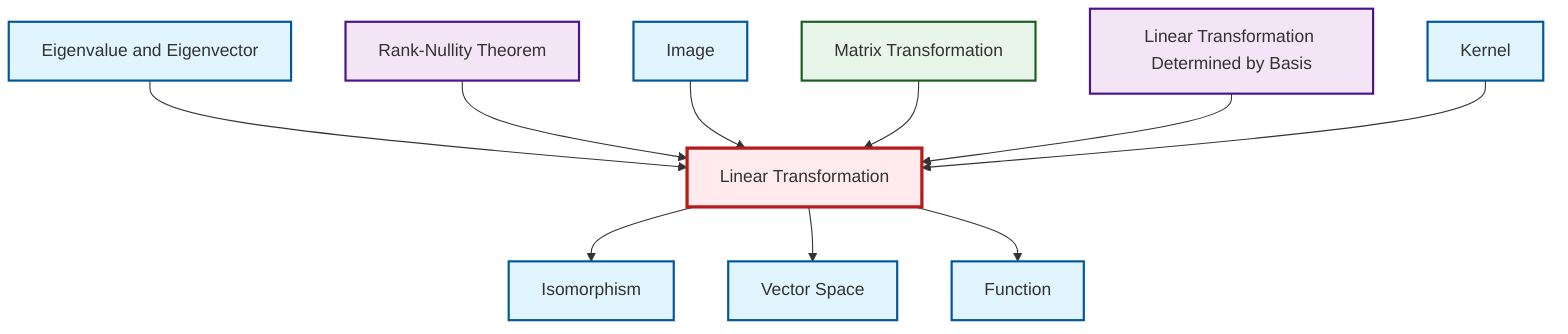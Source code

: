 graph TD
    classDef definition fill:#e1f5fe,stroke:#01579b,stroke-width:2px
    classDef theorem fill:#f3e5f5,stroke:#4a148c,stroke-width:2px
    classDef axiom fill:#fff3e0,stroke:#e65100,stroke-width:2px
    classDef example fill:#e8f5e9,stroke:#1b5e20,stroke-width:2px
    classDef current fill:#ffebee,stroke:#b71c1c,stroke-width:3px
    def-linear-transformation["Linear Transformation"]:::definition
    thm-linear-transformation-basis["Linear Transformation Determined by Basis"]:::theorem
    def-image["Image"]:::definition
    def-vector-space["Vector Space"]:::definition
    def-isomorphism["Isomorphism"]:::definition
    thm-rank-nullity["Rank-Nullity Theorem"]:::theorem
    def-kernel["Kernel"]:::definition
    ex-matrix-transformation["Matrix Transformation"]:::example
    def-function["Function"]:::definition
    def-eigenvalue-eigenvector["Eigenvalue and Eigenvector"]:::definition
    def-linear-transformation --> def-isomorphism
    def-linear-transformation --> def-vector-space
    def-eigenvalue-eigenvector --> def-linear-transformation
    def-linear-transformation --> def-function
    thm-rank-nullity --> def-linear-transformation
    def-image --> def-linear-transformation
    ex-matrix-transformation --> def-linear-transformation
    thm-linear-transformation-basis --> def-linear-transformation
    def-kernel --> def-linear-transformation
    class def-linear-transformation current